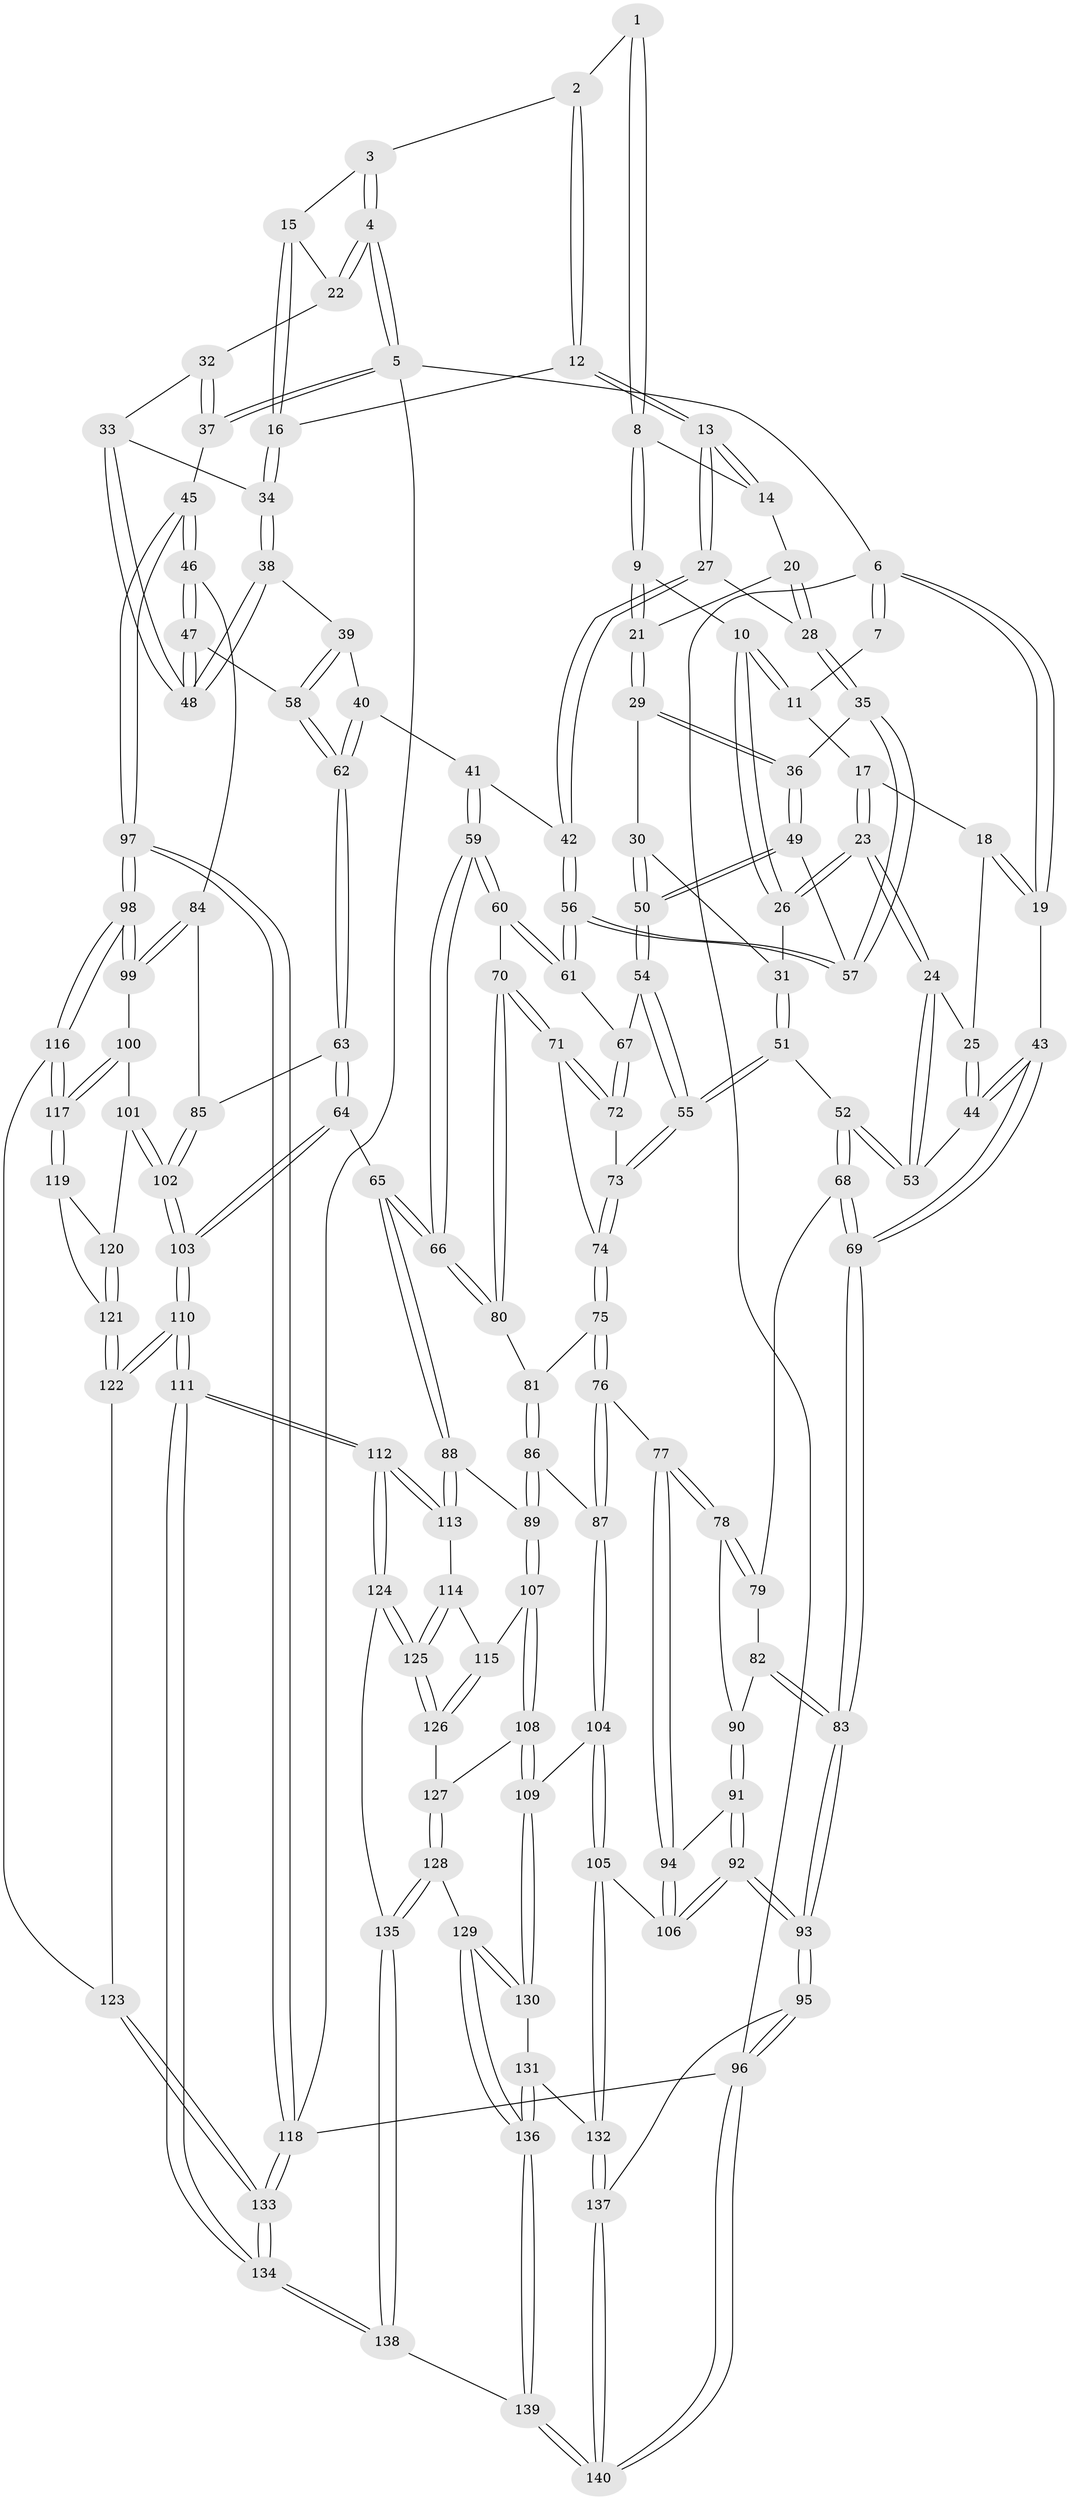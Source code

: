 // Generated by graph-tools (version 1.1) at 2025/27/03/15/25 16:27:56]
// undirected, 140 vertices, 347 edges
graph export_dot {
graph [start="1"]
  node [color=gray90,style=filled];
  1 [pos="+0.4983053491079939+0"];
  2 [pos="+0.6132089516360107+0"];
  3 [pos="+0.902437356811017+0"];
  4 [pos="+1+0"];
  5 [pos="+1+0"];
  6 [pos="+0+0"];
  7 [pos="+0.22116432776292327+0"];
  8 [pos="+0.49086710393057165+0"];
  9 [pos="+0.3684383915423136+0.1319743301020072"];
  10 [pos="+0.3658675142734174+0.13173603970149902"];
  11 [pos="+0.22985536422949976+0.055283384843914485"];
  12 [pos="+0.6524308786881535+0.16473916957421259"];
  13 [pos="+0.6247983483031202+0.18304911792636722"];
  14 [pos="+0.5363294223113821+0.10514449560804638"];
  15 [pos="+0.794137292107428+0.07241012655017338"];
  16 [pos="+0.7458186475830264+0.15209745144620243"];
  17 [pos="+0.17245578216563537+0.1257271927797273"];
  18 [pos="+0.11520981306886399+0.12036023582494174"];
  19 [pos="+0+0"];
  20 [pos="+0.45203732175501565+0.16738296984800996"];
  21 [pos="+0.385840023777396+0.15559628586403154"];
  22 [pos="+0.9089652741290969+0.18683377855164118"];
  23 [pos="+0.20224957977806285+0.21482517704935078"];
  24 [pos="+0.18696716066378075+0.27073724805625543"];
  25 [pos="+0.052734235185762056+0.20983875708652275"];
  26 [pos="+0.2655348334173216+0.20140043722728496"];
  27 [pos="+0.6106284530698544+0.21766543662650328"];
  28 [pos="+0.5066172617715252+0.2289031364391832"];
  29 [pos="+0.38120999907221637+0.20648722461453017"];
  30 [pos="+0.3554247460261516+0.2336465450285053"];
  31 [pos="+0.3159003921956131+0.25082704788135746"];
  32 [pos="+0.9073989872851596+0.1988431533678588"];
  33 [pos="+0.8987060120223995+0.20942942424819164"];
  34 [pos="+0.776561787680113+0.2026077669521711"];
  35 [pos="+0.4795221483371598+0.27182964144975386"];
  36 [pos="+0.4071924061381826+0.2512213055746005"];
  37 [pos="+1+0.3024552552693545"];
  38 [pos="+0.7777754615240635+0.29455601484905763"];
  39 [pos="+0.6893181394178305+0.3347022974814996"];
  40 [pos="+0.6589826331712337+0.3361008270222882"];
  41 [pos="+0.6549002474437435+0.3346312451955877"];
  42 [pos="+0.6306769797479647+0.31950281069329967"];
  43 [pos="+0+0.2784058961458273"];
  44 [pos="+0+0.2592151228048023"];
  45 [pos="+1+0.46607783176381423"];
  46 [pos="+1+0.4686217260336528"];
  47 [pos="+0.9344107071394502+0.4231194793147722"];
  48 [pos="+0.8934985589613281+0.36261111333529417"];
  49 [pos="+0.38517937366590455+0.35841635475041655"];
  50 [pos="+0.349374938030926+0.37534937437297267"];
  51 [pos="+0.24996443325829543+0.3780879567425068"];
  52 [pos="+0.20270725934843664+0.3655448728727276"];
  53 [pos="+0.19177966108670472+0.3400832125064709"];
  54 [pos="+0.33162012756332376+0.38790657976243514"];
  55 [pos="+0.2966446510043057+0.402047088843089"];
  56 [pos="+0.5216712768136553+0.3771670075824143"];
  57 [pos="+0.482225293942927+0.3514091428553109"];
  58 [pos="+0.7941849085713509+0.4541155079924992"];
  59 [pos="+0.5889246097183233+0.5314027492897285"];
  60 [pos="+0.5501316510539979+0.47742397575599477"];
  61 [pos="+0.521396903105561+0.4152715074337233"];
  62 [pos="+0.7036000463781812+0.5190085858884508"];
  63 [pos="+0.6726171012113286+0.5684707343249737"];
  64 [pos="+0.6317603818914788+0.5843764494431853"];
  65 [pos="+0.6154378303048408+0.5871694616106231"];
  66 [pos="+0.6125175774701745+0.5836260455771131"];
  67 [pos="+0.44854919922519926+0.4567273059340768"];
  68 [pos="+0.10043999321929117+0.4621171798032762"];
  69 [pos="+0+0.44907455625724746"];
  70 [pos="+0.4388470086615843+0.5057723259222459"];
  71 [pos="+0.4384959525282728+0.5038668217262998"];
  72 [pos="+0.4411619492965622+0.4857753628754505"];
  73 [pos="+0.29731705079320475+0.4052111087309437"];
  74 [pos="+0.3013282680307348+0.4268572344379692"];
  75 [pos="+0.3057464216869345+0.49186840427550366"];
  76 [pos="+0.2533028527802629+0.6077891616692292"];
  77 [pos="+0.2360153957246718+0.6084687521460422"];
  78 [pos="+0.14538901234178894+0.5599469255811094"];
  79 [pos="+0.10434407860664469+0.4717099553108557"];
  80 [pos="+0.43369268321725885+0.5381162835333556"];
  81 [pos="+0.41070271657056057+0.5547844959511167"];
  82 [pos="+0.044477740223575805+0.602146444748916"];
  83 [pos="+0+0.5954098144468833"];
  84 [pos="+0.9590377691306968+0.5342816448704728"];
  85 [pos="+0.7921415064340518+0.619703005013082"];
  86 [pos="+0.4036097094063749+0.604432740074765"];
  87 [pos="+0.27166167810431074+0.6247543102884181"];
  88 [pos="+0.6093435668359257+0.5976312865747094"];
  89 [pos="+0.4467263092954817+0.6674743854802769"];
  90 [pos="+0.09961477857607565+0.6157932161110442"];
  91 [pos="+0.09426153382905336+0.6426580520840659"];
  92 [pos="+0+0.7900702763697227"];
  93 [pos="+0+0.794167777526845"];
  94 [pos="+0.1598836686220681+0.7084098668434056"];
  95 [pos="+0+0.8621920104882772"];
  96 [pos="+0+1"];
  97 [pos="+1+0.8742997751264353"];
  98 [pos="+1+0.823396371383743"];
  99 [pos="+0.9085396757714289+0.6894407572790788"];
  100 [pos="+0.8982861953183907+0.6988854405239946"];
  101 [pos="+0.8207708473476263+0.7023285083189553"];
  102 [pos="+0.809229728770906+0.6994014978127496"];
  103 [pos="+0.759573186348475+0.7632519650136201"];
  104 [pos="+0.32488323627694166+0.7558411365758838"];
  105 [pos="+0.14438140386609105+0.8300535782841812"];
  106 [pos="+0.14114842242987724+0.8277524402575211"];
  107 [pos="+0.42961544879518665+0.7105316243814908"];
  108 [pos="+0.3308402571757408+0.7558939725958295"];
  109 [pos="+0.3261852917274094+0.7563415500262317"];
  110 [pos="+0.7466267271295598+0.8080801245823298"];
  111 [pos="+0.6943634730299797+0.8686519300773179"];
  112 [pos="+0.684260459379677+0.8634975910607687"];
  113 [pos="+0.6043885320645946+0.7130168280306021"];
  114 [pos="+0.5921935334369408+0.7200609901606106"];
  115 [pos="+0.4814757295174997+0.762192314653326"];
  116 [pos="+0.9096313916020801+0.7693481321890165"];
  117 [pos="+0.9062335639922967+0.7656741428927609"];
  118 [pos="+1+1"];
  119 [pos="+0.8884904332559178+0.7665860306032947"];
  120 [pos="+0.838851939016535+0.7288610998326923"];
  121 [pos="+0.8565388678162359+0.7773190071274174"];
  122 [pos="+0.8298927110461812+0.8061183112417641"];
  123 [pos="+0.8818446133270427+0.8344913487299455"];
  124 [pos="+0.5159240633701415+0.8754014593875764"];
  125 [pos="+0.5054017588288077+0.8518044824578898"];
  126 [pos="+0.4960408275745416+0.8370539661663002"];
  127 [pos="+0.40351702705286424+0.8201719511100702"];
  128 [pos="+0.4024219290457187+0.9057965082038743"];
  129 [pos="+0.37107330223616275+0.915778435645738"];
  130 [pos="+0.3380544111936389+0.8913173064573199"];
  131 [pos="+0.2706917785792767+0.9124936726309012"];
  132 [pos="+0.1709649617620176+0.9018115241538135"];
  133 [pos="+1+1"];
  134 [pos="+0.8447596089378401+1"];
  135 [pos="+0.49374781741427276+0.9079848928166255"];
  136 [pos="+0.3512146568995086+1"];
  137 [pos="+0.16250100031263656+0.9828769672287077"];
  138 [pos="+0.5066003231224323+1"];
  139 [pos="+0.35748987255247466+1"];
  140 [pos="+0.16038209095407427+1"];
  1 -- 2;
  1 -- 8;
  1 -- 8;
  2 -- 3;
  2 -- 12;
  2 -- 12;
  3 -- 4;
  3 -- 4;
  3 -- 15;
  4 -- 5;
  4 -- 5;
  4 -- 22;
  4 -- 22;
  5 -- 6;
  5 -- 37;
  5 -- 37;
  5 -- 118;
  6 -- 7;
  6 -- 7;
  6 -- 19;
  6 -- 19;
  6 -- 96;
  7 -- 11;
  8 -- 9;
  8 -- 9;
  8 -- 14;
  9 -- 10;
  9 -- 21;
  9 -- 21;
  10 -- 11;
  10 -- 11;
  10 -- 26;
  10 -- 26;
  11 -- 17;
  12 -- 13;
  12 -- 13;
  12 -- 16;
  13 -- 14;
  13 -- 14;
  13 -- 27;
  13 -- 27;
  14 -- 20;
  15 -- 16;
  15 -- 16;
  15 -- 22;
  16 -- 34;
  16 -- 34;
  17 -- 18;
  17 -- 23;
  17 -- 23;
  18 -- 19;
  18 -- 19;
  18 -- 25;
  19 -- 43;
  20 -- 21;
  20 -- 28;
  20 -- 28;
  21 -- 29;
  21 -- 29;
  22 -- 32;
  23 -- 24;
  23 -- 24;
  23 -- 26;
  23 -- 26;
  24 -- 25;
  24 -- 53;
  24 -- 53;
  25 -- 44;
  25 -- 44;
  26 -- 31;
  27 -- 28;
  27 -- 42;
  27 -- 42;
  28 -- 35;
  28 -- 35;
  29 -- 30;
  29 -- 36;
  29 -- 36;
  30 -- 31;
  30 -- 50;
  30 -- 50;
  31 -- 51;
  31 -- 51;
  32 -- 33;
  32 -- 37;
  32 -- 37;
  33 -- 34;
  33 -- 48;
  33 -- 48;
  34 -- 38;
  34 -- 38;
  35 -- 36;
  35 -- 57;
  35 -- 57;
  36 -- 49;
  36 -- 49;
  37 -- 45;
  38 -- 39;
  38 -- 48;
  38 -- 48;
  39 -- 40;
  39 -- 58;
  39 -- 58;
  40 -- 41;
  40 -- 62;
  40 -- 62;
  41 -- 42;
  41 -- 59;
  41 -- 59;
  42 -- 56;
  42 -- 56;
  43 -- 44;
  43 -- 44;
  43 -- 69;
  43 -- 69;
  44 -- 53;
  45 -- 46;
  45 -- 46;
  45 -- 97;
  45 -- 97;
  46 -- 47;
  46 -- 47;
  46 -- 84;
  47 -- 48;
  47 -- 48;
  47 -- 58;
  49 -- 50;
  49 -- 50;
  49 -- 57;
  50 -- 54;
  50 -- 54;
  51 -- 52;
  51 -- 55;
  51 -- 55;
  52 -- 53;
  52 -- 53;
  52 -- 68;
  52 -- 68;
  54 -- 55;
  54 -- 55;
  54 -- 67;
  55 -- 73;
  55 -- 73;
  56 -- 57;
  56 -- 57;
  56 -- 61;
  56 -- 61;
  58 -- 62;
  58 -- 62;
  59 -- 60;
  59 -- 60;
  59 -- 66;
  59 -- 66;
  60 -- 61;
  60 -- 61;
  60 -- 70;
  61 -- 67;
  62 -- 63;
  62 -- 63;
  63 -- 64;
  63 -- 64;
  63 -- 85;
  64 -- 65;
  64 -- 103;
  64 -- 103;
  65 -- 66;
  65 -- 66;
  65 -- 88;
  65 -- 88;
  66 -- 80;
  66 -- 80;
  67 -- 72;
  67 -- 72;
  68 -- 69;
  68 -- 69;
  68 -- 79;
  69 -- 83;
  69 -- 83;
  70 -- 71;
  70 -- 71;
  70 -- 80;
  70 -- 80;
  71 -- 72;
  71 -- 72;
  71 -- 74;
  72 -- 73;
  73 -- 74;
  73 -- 74;
  74 -- 75;
  74 -- 75;
  75 -- 76;
  75 -- 76;
  75 -- 81;
  76 -- 77;
  76 -- 87;
  76 -- 87;
  77 -- 78;
  77 -- 78;
  77 -- 94;
  77 -- 94;
  78 -- 79;
  78 -- 79;
  78 -- 90;
  79 -- 82;
  80 -- 81;
  81 -- 86;
  81 -- 86;
  82 -- 83;
  82 -- 83;
  82 -- 90;
  83 -- 93;
  83 -- 93;
  84 -- 85;
  84 -- 99;
  84 -- 99;
  85 -- 102;
  85 -- 102;
  86 -- 87;
  86 -- 89;
  86 -- 89;
  87 -- 104;
  87 -- 104;
  88 -- 89;
  88 -- 113;
  88 -- 113;
  89 -- 107;
  89 -- 107;
  90 -- 91;
  90 -- 91;
  91 -- 92;
  91 -- 92;
  91 -- 94;
  92 -- 93;
  92 -- 93;
  92 -- 106;
  92 -- 106;
  93 -- 95;
  93 -- 95;
  94 -- 106;
  94 -- 106;
  95 -- 96;
  95 -- 96;
  95 -- 137;
  96 -- 140;
  96 -- 140;
  96 -- 118;
  97 -- 98;
  97 -- 98;
  97 -- 118;
  97 -- 118;
  98 -- 99;
  98 -- 99;
  98 -- 116;
  98 -- 116;
  99 -- 100;
  100 -- 101;
  100 -- 117;
  100 -- 117;
  101 -- 102;
  101 -- 102;
  101 -- 120;
  102 -- 103;
  102 -- 103;
  103 -- 110;
  103 -- 110;
  104 -- 105;
  104 -- 105;
  104 -- 109;
  105 -- 106;
  105 -- 132;
  105 -- 132;
  107 -- 108;
  107 -- 108;
  107 -- 115;
  108 -- 109;
  108 -- 109;
  108 -- 127;
  109 -- 130;
  109 -- 130;
  110 -- 111;
  110 -- 111;
  110 -- 122;
  110 -- 122;
  111 -- 112;
  111 -- 112;
  111 -- 134;
  111 -- 134;
  112 -- 113;
  112 -- 113;
  112 -- 124;
  112 -- 124;
  113 -- 114;
  114 -- 115;
  114 -- 125;
  114 -- 125;
  115 -- 126;
  115 -- 126;
  116 -- 117;
  116 -- 117;
  116 -- 123;
  117 -- 119;
  117 -- 119;
  118 -- 133;
  118 -- 133;
  119 -- 120;
  119 -- 121;
  120 -- 121;
  120 -- 121;
  121 -- 122;
  121 -- 122;
  122 -- 123;
  123 -- 133;
  123 -- 133;
  124 -- 125;
  124 -- 125;
  124 -- 135;
  125 -- 126;
  125 -- 126;
  126 -- 127;
  127 -- 128;
  127 -- 128;
  128 -- 129;
  128 -- 135;
  128 -- 135;
  129 -- 130;
  129 -- 130;
  129 -- 136;
  129 -- 136;
  130 -- 131;
  131 -- 132;
  131 -- 136;
  131 -- 136;
  132 -- 137;
  132 -- 137;
  133 -- 134;
  133 -- 134;
  134 -- 138;
  134 -- 138;
  135 -- 138;
  135 -- 138;
  136 -- 139;
  136 -- 139;
  137 -- 140;
  137 -- 140;
  138 -- 139;
  139 -- 140;
  139 -- 140;
}

